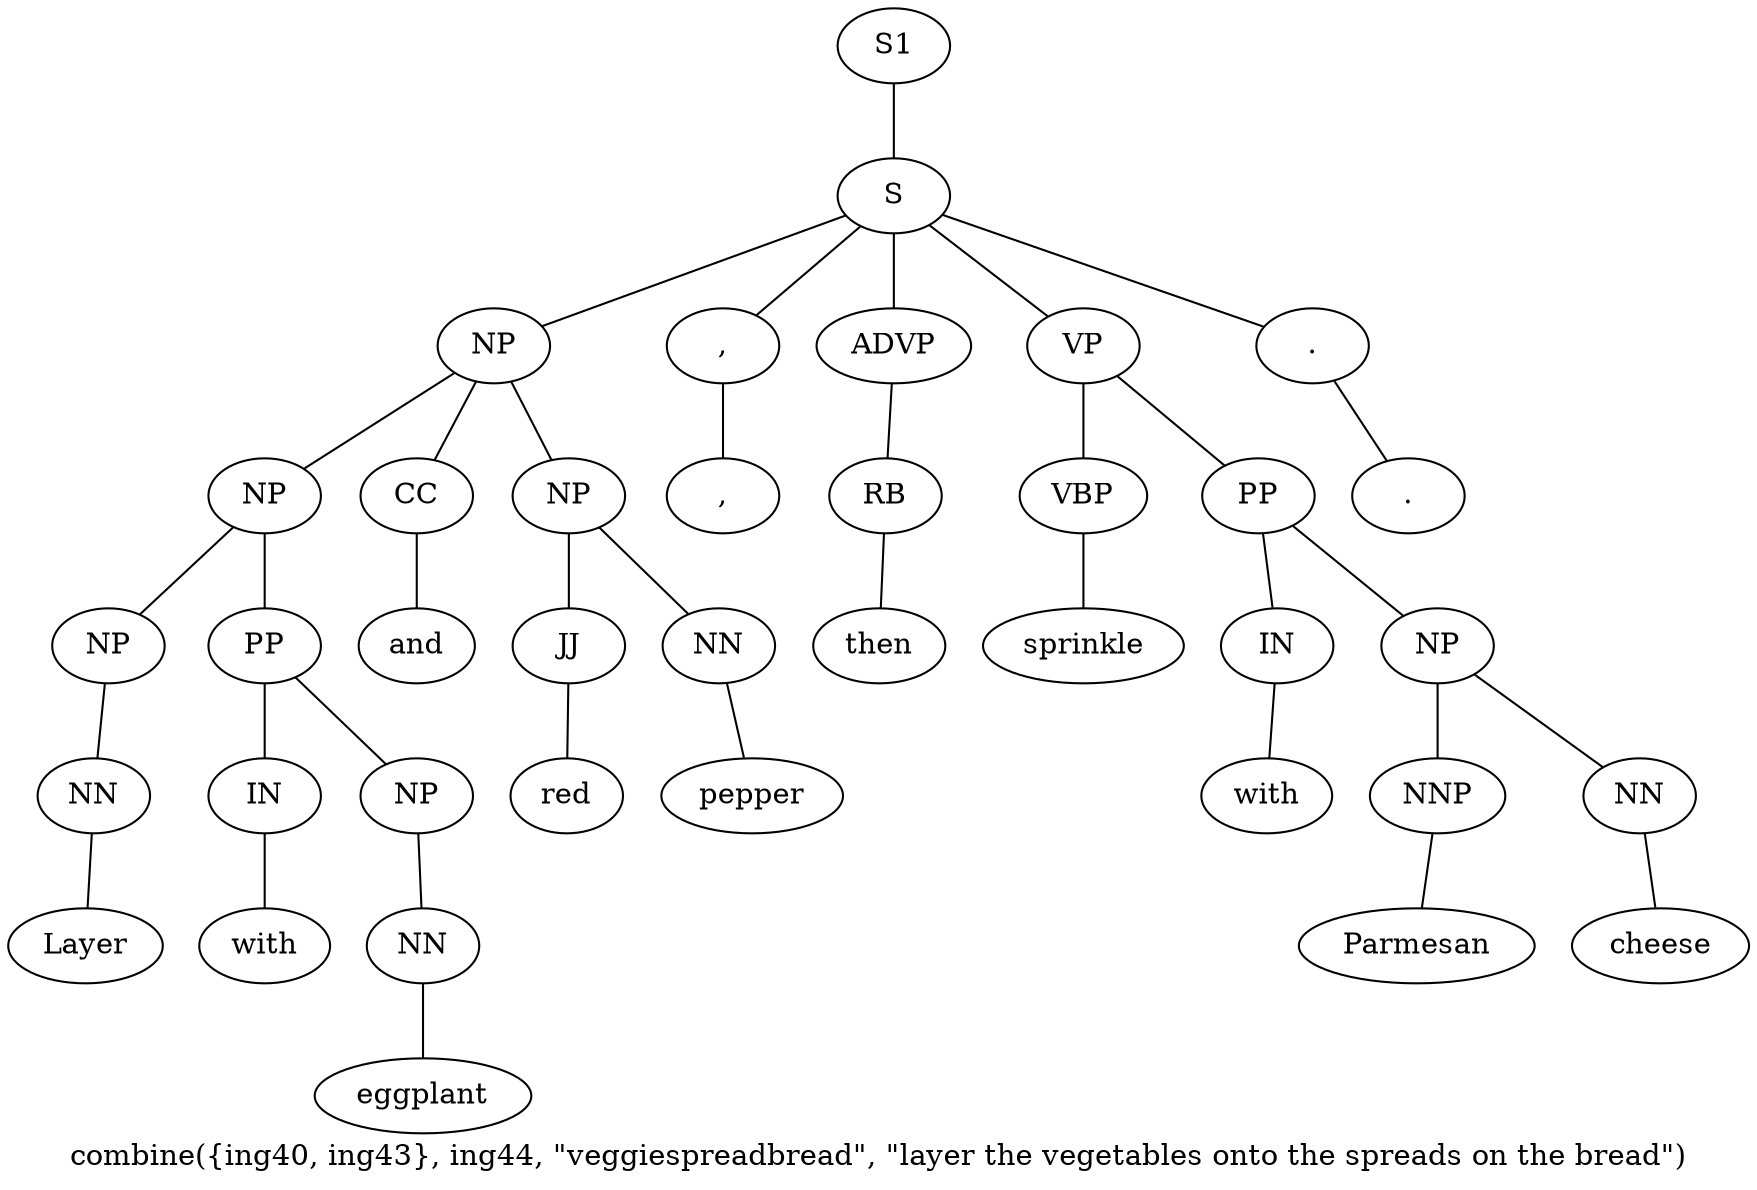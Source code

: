 graph SyntaxGraph {
	label = "combine({ing40, ing43}, ing44, \"veggiespreadbread\", \"layer the vegetables onto the spreads on the bread\")";
	Node0 [label="S1"];
	Node1 [label="S"];
	Node2 [label="NP"];
	Node3 [label="NP"];
	Node4 [label="NP"];
	Node5 [label="NN"];
	Node6 [label="Layer"];
	Node7 [label="PP"];
	Node8 [label="IN"];
	Node9 [label="with"];
	Node10 [label="NP"];
	Node11 [label="NN"];
	Node12 [label="eggplant"];
	Node13 [label="CC"];
	Node14 [label="and"];
	Node15 [label="NP"];
	Node16 [label="JJ"];
	Node17 [label="red"];
	Node18 [label="NN"];
	Node19 [label="pepper"];
	Node20 [label=","];
	Node21 [label=","];
	Node22 [label="ADVP"];
	Node23 [label="RB"];
	Node24 [label="then"];
	Node25 [label="VP"];
	Node26 [label="VBP"];
	Node27 [label="sprinkle"];
	Node28 [label="PP"];
	Node29 [label="IN"];
	Node30 [label="with"];
	Node31 [label="NP"];
	Node32 [label="NNP"];
	Node33 [label="Parmesan"];
	Node34 [label="NN"];
	Node35 [label="cheese"];
	Node36 [label="."];
	Node37 [label="."];

	Node0 -- Node1;
	Node1 -- Node2;
	Node1 -- Node20;
	Node1 -- Node22;
	Node1 -- Node25;
	Node1 -- Node36;
	Node2 -- Node3;
	Node2 -- Node13;
	Node2 -- Node15;
	Node3 -- Node4;
	Node3 -- Node7;
	Node4 -- Node5;
	Node5 -- Node6;
	Node7 -- Node8;
	Node7 -- Node10;
	Node8 -- Node9;
	Node10 -- Node11;
	Node11 -- Node12;
	Node13 -- Node14;
	Node15 -- Node16;
	Node15 -- Node18;
	Node16 -- Node17;
	Node18 -- Node19;
	Node20 -- Node21;
	Node22 -- Node23;
	Node23 -- Node24;
	Node25 -- Node26;
	Node25 -- Node28;
	Node26 -- Node27;
	Node28 -- Node29;
	Node28 -- Node31;
	Node29 -- Node30;
	Node31 -- Node32;
	Node31 -- Node34;
	Node32 -- Node33;
	Node34 -- Node35;
	Node36 -- Node37;
}